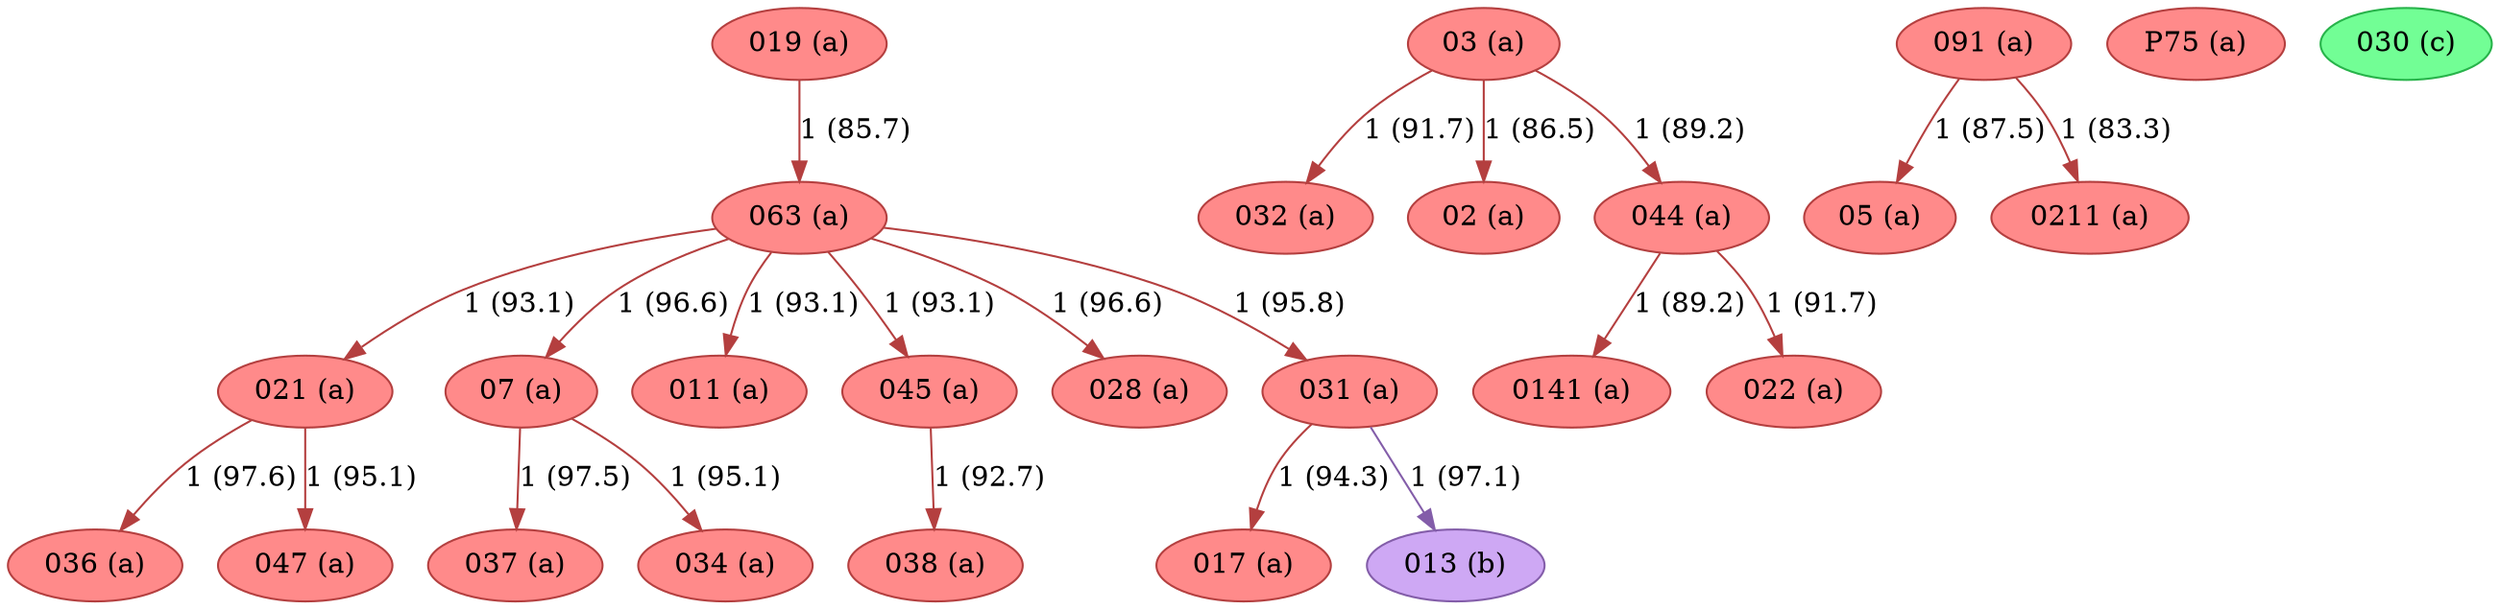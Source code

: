 strict digraph G {
"017 (a)" [fillcolor="#FF8A8A", color="#b43f3f", style=filled];
"032 (a)" [fillcolor="#FF8A8A", color="#b43f3f", style=filled];
"021 (a)" [fillcolor="#FF8A8A", color="#b43f3f", style=filled];
"037 (a)" [fillcolor="#FF8A8A", color="#b43f3f", style=filled];
"05 (a)" [fillcolor="#FF8A8A", color="#b43f3f", style=filled];
"02 (a)" [fillcolor="#FF8A8A", color="#b43f3f", style=filled];
"036 (a)" [fillcolor="#FF8A8A", color="#b43f3f", style=filled];
"07 (a)" [fillcolor="#FF8A8A", color="#b43f3f", style=filled];
"03 (a)" [fillcolor="#FF8A8A", color="#b43f3f", style=filled];
"P75 (a)" [fillcolor="#FF8A8A", color="#b43f3f", style=filled];
"038 (a)" [fillcolor="#FF8A8A", color="#b43f3f", style=filled];
"034 (a)" [fillcolor="#FF8A8A", color="#b43f3f", style=filled];
"019 (a)" [fillcolor="#FF8A8A", color="#b43f3f", style=filled];
"0141 (a)" [fillcolor="#FF8A8A", color="#b43f3f", style=filled];
"0211 (a)" [fillcolor="#FF8A8A", color="#b43f3f", style=filled];
"011 (a)" [fillcolor="#FF8A8A", color="#b43f3f", style=filled];
"045 (a)" [fillcolor="#FF8A8A", color="#b43f3f", style=filled];
"030 (c)" [fillcolor="#72FE95", color="#27b34a", style=filled];
"063 (a)" [fillcolor="#FF8A8A", color="#b43f3f", style=filled];
"028 (a)" [fillcolor="#FF8A8A", color="#b43f3f", style=filled];
"091 (a)" [fillcolor="#FF8A8A", color="#b43f3f", style=filled];
"022 (a)" [fillcolor="#FF8A8A", color="#b43f3f", style=filled];
"013 (b)" [fillcolor="#CEA8F4", color="#835da9", style=filled];
"047 (a)" [fillcolor="#FF8A8A", color="#b43f3f", style=filled];
"044 (a)" [fillcolor="#FF8A8A", color="#b43f3f", style=filled];
"031 (a)" [fillcolor="#FF8A8A", color="#b43f3f", style=filled];
"021 (a)" -> "036 (a)"  [color="#b43f3f", label="1 (97.6)"];
"021 (a)" -> "047 (a)"  [color="#b43f3f", label="1 (95.1)"];
"07 (a)" -> "034 (a)"  [color="#b43f3f", label="1 (95.1)"];
"07 (a)" -> "037 (a)"  [color="#b43f3f", label="1 (97.5)"];
"03 (a)" -> "044 (a)"  [color="#b43f3f", label="1 (89.2)"];
"03 (a)" -> "032 (a)"  [color="#b43f3f", label="1 (91.7)"];
"03 (a)" -> "02 (a)"  [color="#b43f3f", label="1 (86.5)"];
"019 (a)" -> "063 (a)"  [color="#b43f3f", label="1 (85.7)"];
"045 (a)" -> "038 (a)"  [color="#b43f3f", label="1 (92.7)"];
"063 (a)" -> "045 (a)"  [color="#b43f3f", label="1 (93.1)"];
"063 (a)" -> "028 (a)"  [color="#b43f3f", label="1 (96.6)"];
"063 (a)" -> "011 (a)"  [color="#b43f3f", label="1 (93.1)"];
"063 (a)" -> "07 (a)"  [color="#b43f3f", label="1 (96.6)"];
"063 (a)" -> "021 (a)"  [color="#b43f3f", label="1 (93.1)"];
"063 (a)" -> "031 (a)"  [color="#b43f3f", label="1 (95.8)"];
"091 (a)" -> "0211 (a)"  [color="#b43f3f", label="1 (83.3)"];
"091 (a)" -> "05 (a)"  [color="#b43f3f", label="1 (87.5)"];
"044 (a)" -> "022 (a)"  [color="#b43f3f", label="1 (91.7)"];
"044 (a)" -> "0141 (a)"  [color="#b43f3f", label="1 (89.2)"];
"031 (a)" -> "013 (b)"  [color="#835da9", label="1 (97.1)"];
"031 (a)" -> "017 (a)"  [color="#b43f3f", label="1 (94.3)"];
}

